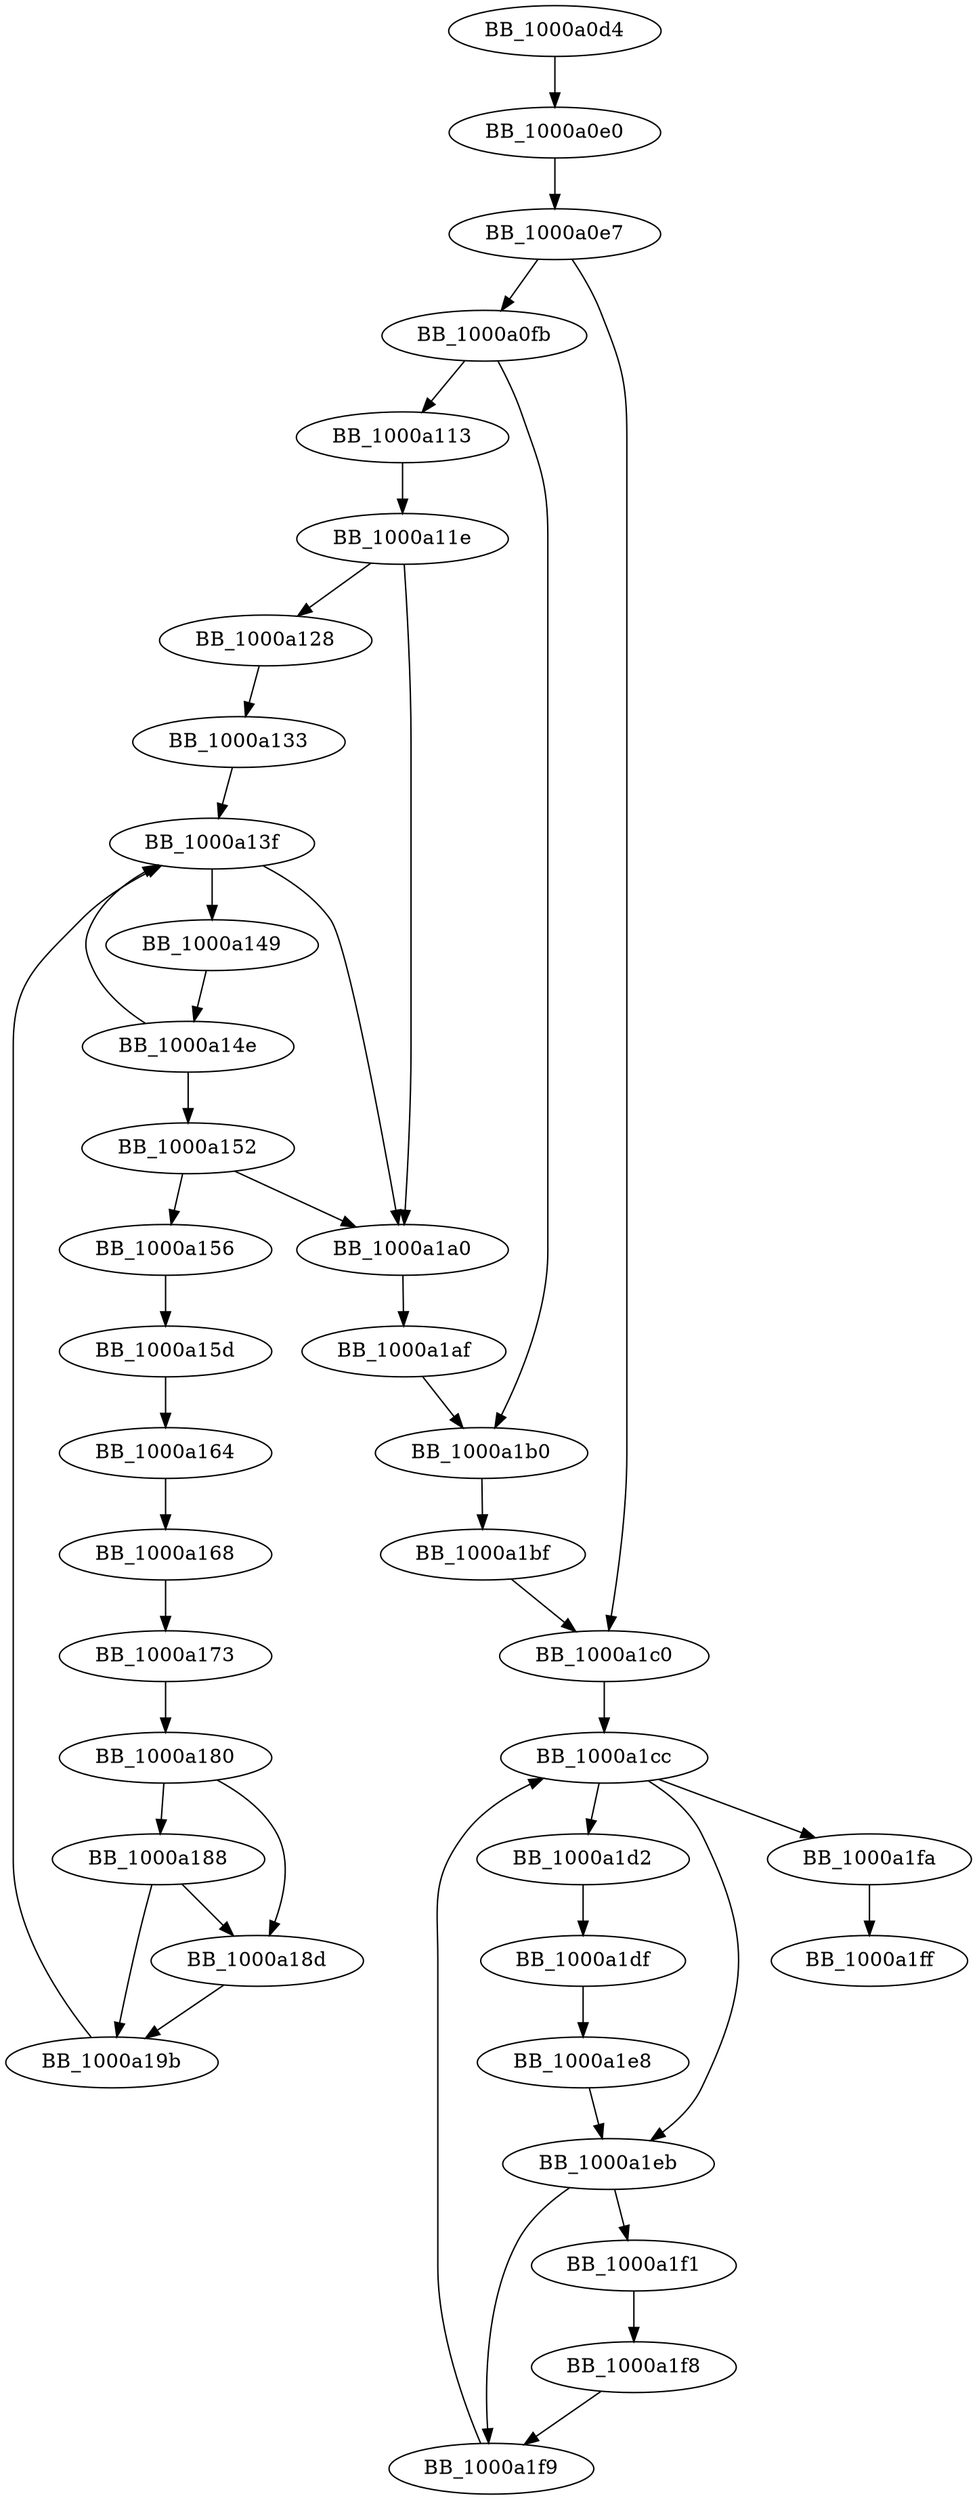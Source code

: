 DiGraph _doexit{
BB_1000a0d4->BB_1000a0e0
BB_1000a0e0->BB_1000a0e7
BB_1000a0e7->BB_1000a0fb
BB_1000a0e7->BB_1000a1c0
BB_1000a0fb->BB_1000a113
BB_1000a0fb->BB_1000a1b0
BB_1000a113->BB_1000a11e
BB_1000a11e->BB_1000a128
BB_1000a11e->BB_1000a1a0
BB_1000a128->BB_1000a133
BB_1000a133->BB_1000a13f
BB_1000a13f->BB_1000a149
BB_1000a13f->BB_1000a1a0
BB_1000a149->BB_1000a14e
BB_1000a14e->BB_1000a13f
BB_1000a14e->BB_1000a152
BB_1000a152->BB_1000a156
BB_1000a152->BB_1000a1a0
BB_1000a156->BB_1000a15d
BB_1000a15d->BB_1000a164
BB_1000a164->BB_1000a168
BB_1000a168->BB_1000a173
BB_1000a173->BB_1000a180
BB_1000a180->BB_1000a188
BB_1000a180->BB_1000a18d
BB_1000a188->BB_1000a18d
BB_1000a188->BB_1000a19b
BB_1000a18d->BB_1000a19b
BB_1000a19b->BB_1000a13f
BB_1000a1a0->BB_1000a1af
BB_1000a1af->BB_1000a1b0
BB_1000a1b0->BB_1000a1bf
BB_1000a1bf->BB_1000a1c0
BB_1000a1c0->BB_1000a1cc
BB_1000a1cc->BB_1000a1d2
BB_1000a1cc->BB_1000a1eb
BB_1000a1cc->BB_1000a1fa
BB_1000a1d2->BB_1000a1df
BB_1000a1df->BB_1000a1e8
BB_1000a1e8->BB_1000a1eb
BB_1000a1eb->BB_1000a1f1
BB_1000a1eb->BB_1000a1f9
BB_1000a1f1->BB_1000a1f8
BB_1000a1f8->BB_1000a1f9
BB_1000a1f9->BB_1000a1cc
BB_1000a1fa->BB_1000a1ff
}
